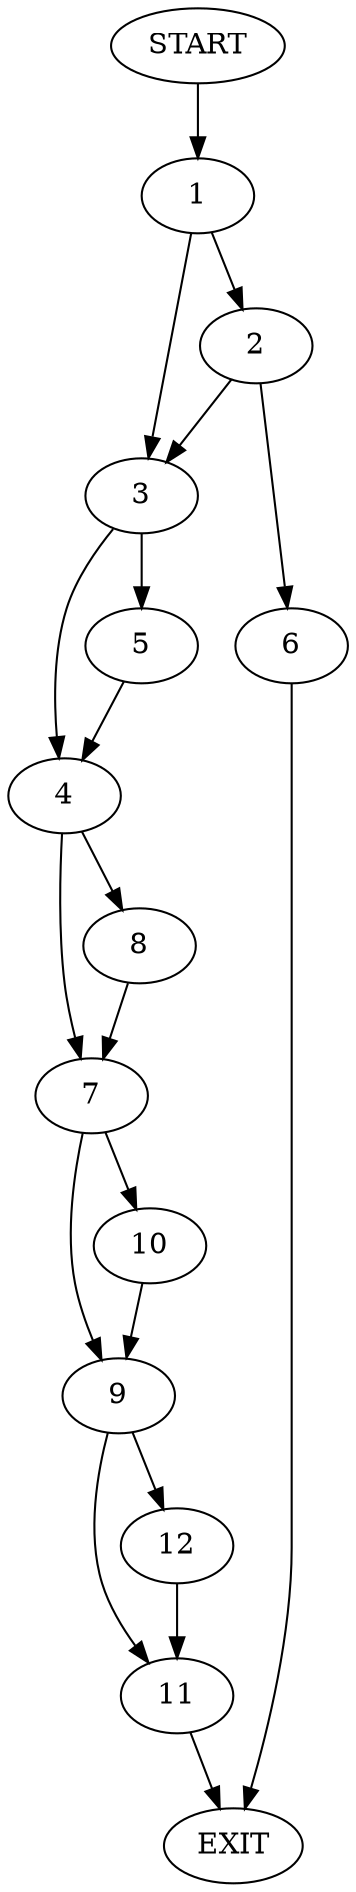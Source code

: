 digraph {
0 [label="START"]
13 [label="EXIT"]
0 -> 1
1 -> 2
1 -> 3
3 -> 4
3 -> 5
2 -> 6
2 -> 3
6 -> 13
4 -> 7
4 -> 8
5 -> 4
7 -> 9
7 -> 10
8 -> 7
10 -> 9
9 -> 11
9 -> 12
11 -> 13
12 -> 11
}
